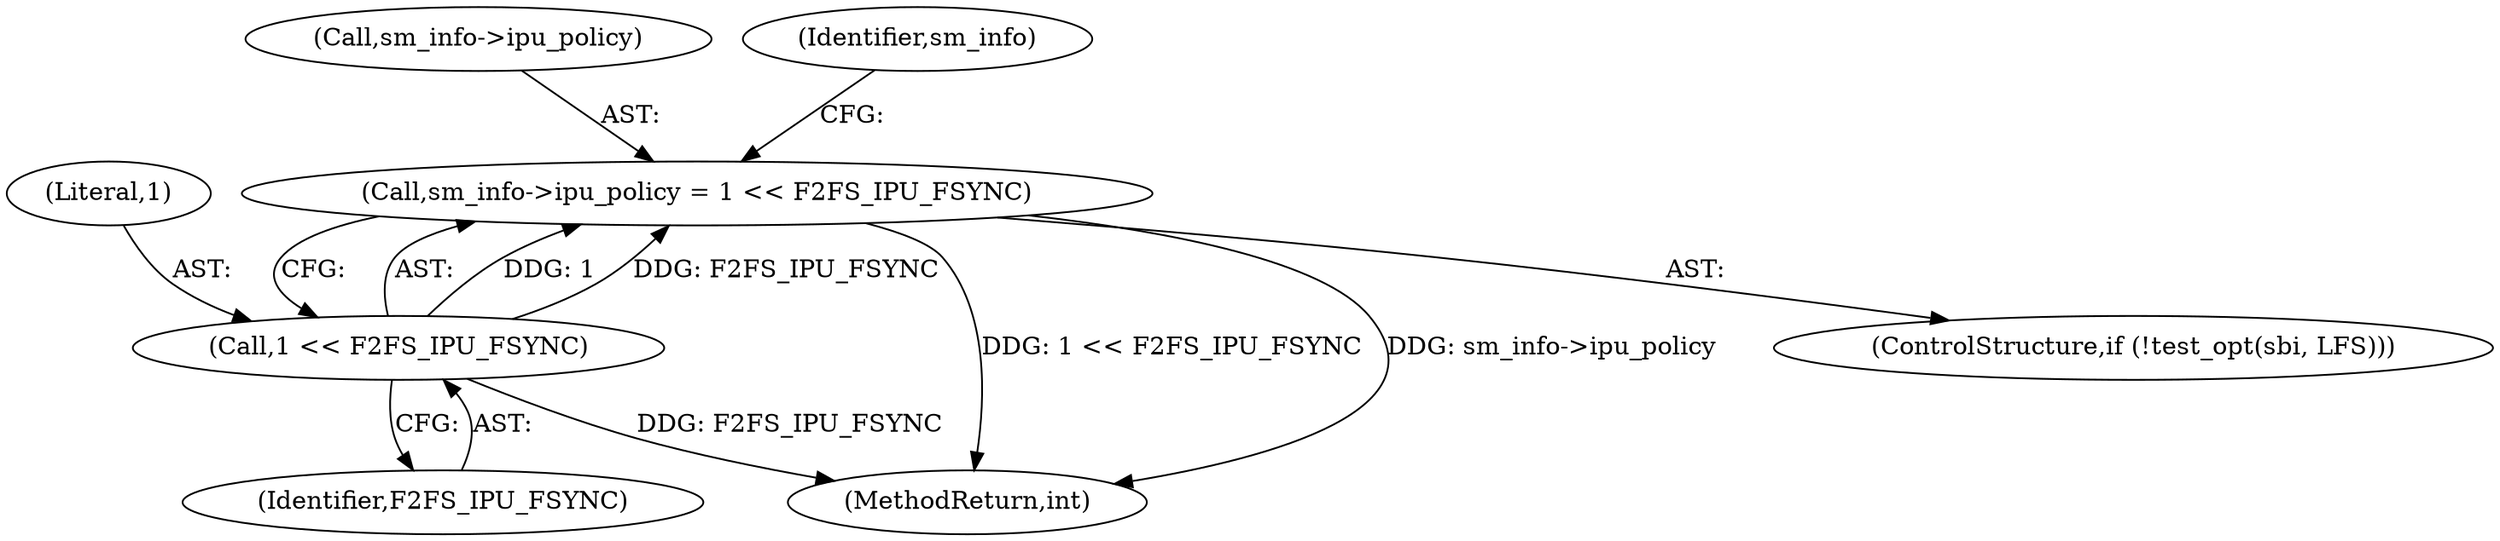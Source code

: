 digraph "0_linux_d4fdf8ba0e5808ba9ad6b44337783bd9935e0982@pointer" {
"1000217" [label="(Call,sm_info->ipu_policy = 1 << F2FS_IPU_FSYNC)"];
"1000221" [label="(Call,1 << F2FS_IPU_FSYNC)"];
"1000222" [label="(Literal,1)"];
"1000218" [label="(Call,sm_info->ipu_policy)"];
"1000223" [label="(Identifier,F2FS_IPU_FSYNC)"];
"1000221" [label="(Call,1 << F2FS_IPU_FSYNC)"];
"1000217" [label="(Call,sm_info->ipu_policy = 1 << F2FS_IPU_FSYNC)"];
"1000226" [label="(Identifier,sm_info)"];
"1000212" [label="(ControlStructure,if (!test_opt(sbi, LFS)))"];
"1000312" [label="(MethodReturn,int)"];
"1000217" -> "1000212"  [label="AST: "];
"1000217" -> "1000221"  [label="CFG: "];
"1000218" -> "1000217"  [label="AST: "];
"1000221" -> "1000217"  [label="AST: "];
"1000226" -> "1000217"  [label="CFG: "];
"1000217" -> "1000312"  [label="DDG: 1 << F2FS_IPU_FSYNC"];
"1000217" -> "1000312"  [label="DDG: sm_info->ipu_policy"];
"1000221" -> "1000217"  [label="DDG: 1"];
"1000221" -> "1000217"  [label="DDG: F2FS_IPU_FSYNC"];
"1000221" -> "1000223"  [label="CFG: "];
"1000222" -> "1000221"  [label="AST: "];
"1000223" -> "1000221"  [label="AST: "];
"1000221" -> "1000312"  [label="DDG: F2FS_IPU_FSYNC"];
}
